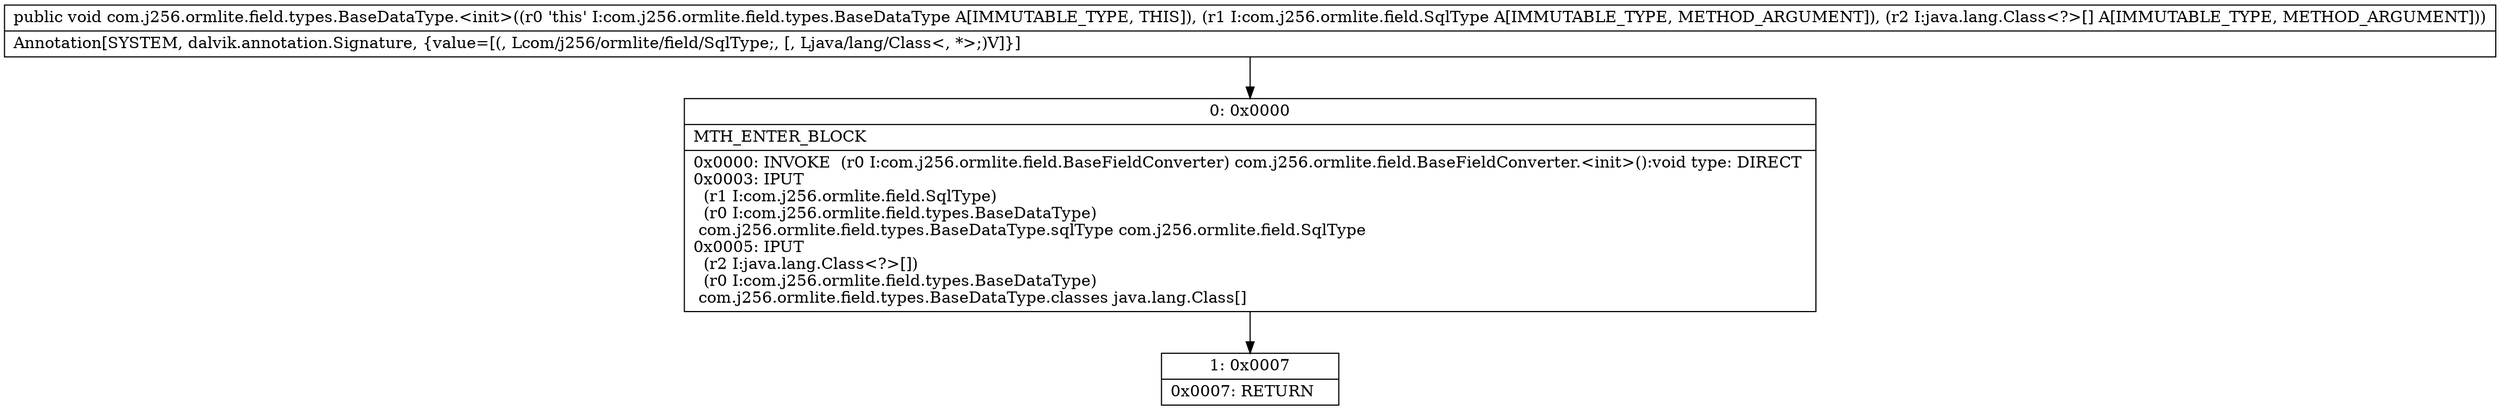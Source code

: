 digraph "CFG forcom.j256.ormlite.field.types.BaseDataType.\<init\>(Lcom\/j256\/ormlite\/field\/SqlType;[Ljava\/lang\/Class;)V" {
Node_0 [shape=record,label="{0\:\ 0x0000|MTH_ENTER_BLOCK\l|0x0000: INVOKE  (r0 I:com.j256.ormlite.field.BaseFieldConverter) com.j256.ormlite.field.BaseFieldConverter.\<init\>():void type: DIRECT \l0x0003: IPUT  \l  (r1 I:com.j256.ormlite.field.SqlType)\l  (r0 I:com.j256.ormlite.field.types.BaseDataType)\l com.j256.ormlite.field.types.BaseDataType.sqlType com.j256.ormlite.field.SqlType \l0x0005: IPUT  \l  (r2 I:java.lang.Class\<?\>[])\l  (r0 I:com.j256.ormlite.field.types.BaseDataType)\l com.j256.ormlite.field.types.BaseDataType.classes java.lang.Class[] \l}"];
Node_1 [shape=record,label="{1\:\ 0x0007|0x0007: RETURN   \l}"];
MethodNode[shape=record,label="{public void com.j256.ormlite.field.types.BaseDataType.\<init\>((r0 'this' I:com.j256.ormlite.field.types.BaseDataType A[IMMUTABLE_TYPE, THIS]), (r1 I:com.j256.ormlite.field.SqlType A[IMMUTABLE_TYPE, METHOD_ARGUMENT]), (r2 I:java.lang.Class\<?\>[] A[IMMUTABLE_TYPE, METHOD_ARGUMENT]))  | Annotation[SYSTEM, dalvik.annotation.Signature, \{value=[(, Lcom\/j256\/ormlite\/field\/SqlType;, [, Ljava\/lang\/Class\<, *\>;)V]\}]\l}"];
MethodNode -> Node_0;
Node_0 -> Node_1;
}

